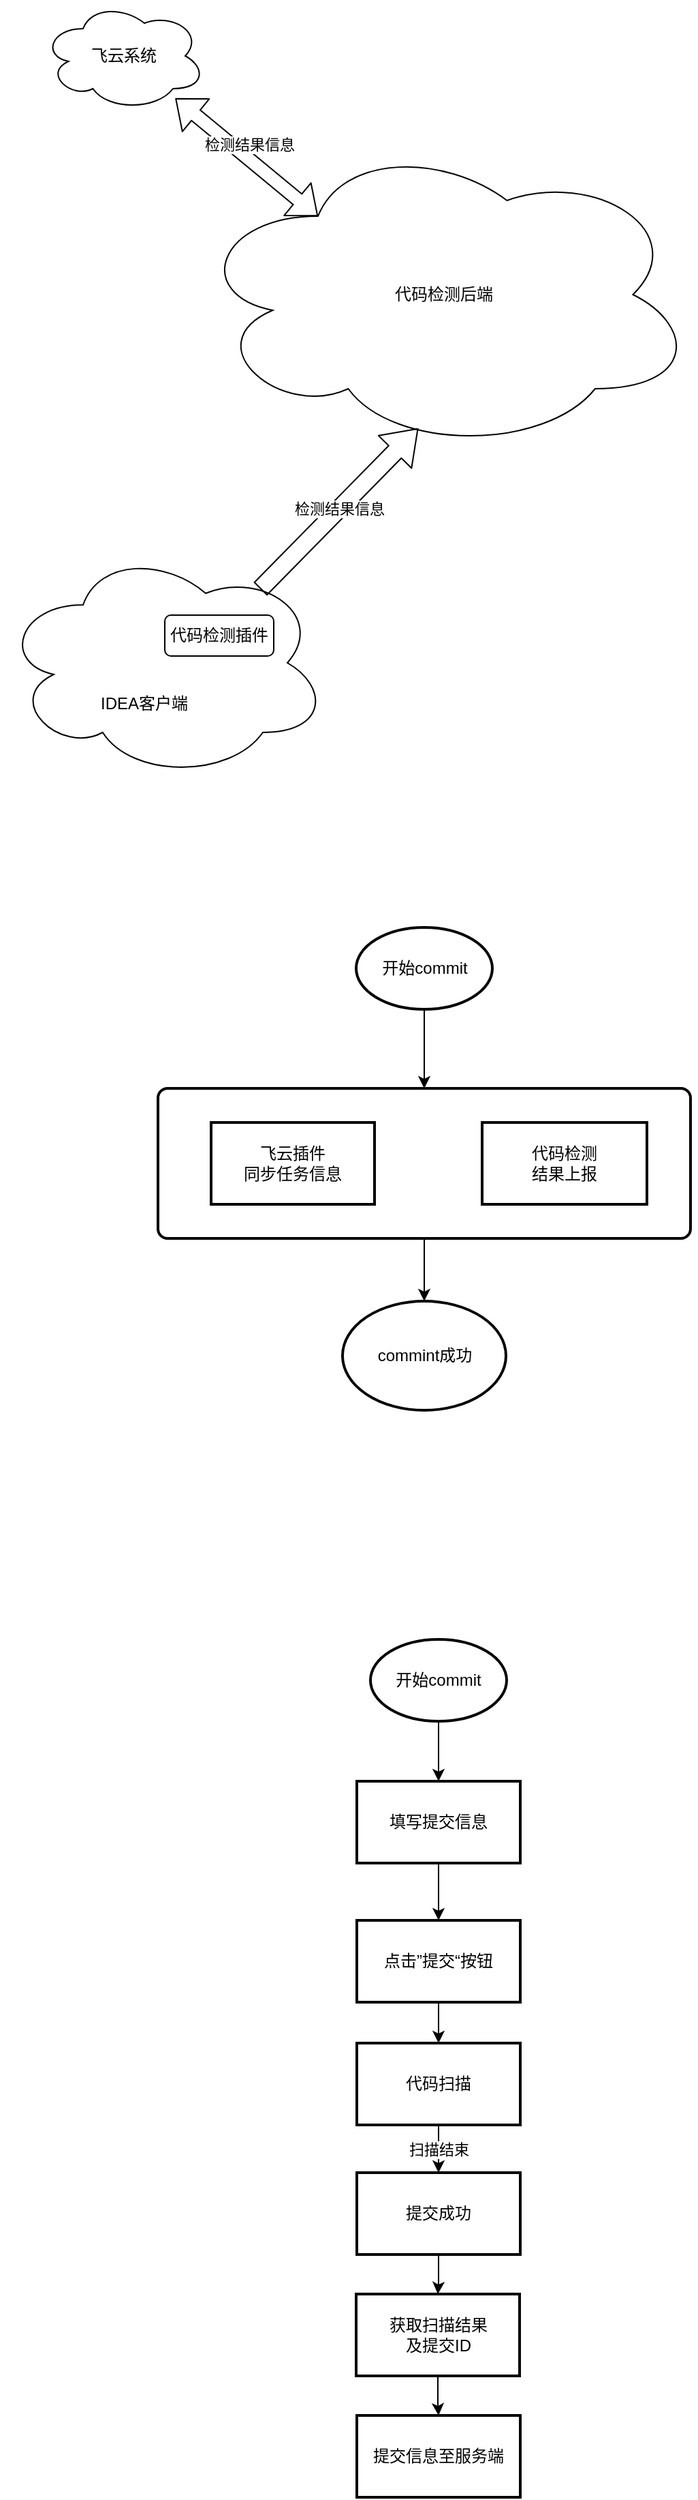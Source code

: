 <mxfile version="14.1.2" type="github">
  <diagram id="nSNWQb373YcmUC696S4G" name="第 1 页">
    <mxGraphModel dx="1422" dy="794" grid="0" gridSize="10" guides="1" tooltips="1" connect="1" arrows="1" fold="1" page="1" pageScale="1" pageWidth="827" pageHeight="1169" math="0" shadow="0">
      <root>
        <mxCell id="0" />
        <mxCell id="1" parent="0" />
        <mxCell id="kr2dUUyB6yCCj8srhbKk-18" value="" style="edgeStyle=orthogonalEdgeStyle;rounded=0;orthogonalLoop=1;jettySize=auto;html=1;" parent="1" source="kr2dUUyB6yCCj8srhbKk-16" target="kr2dUUyB6yCCj8srhbKk-14" edge="1">
          <mxGeometry relative="1" as="geometry" />
        </mxCell>
        <mxCell id="kr2dUUyB6yCCj8srhbKk-16" value="" style="rounded=1;whiteSpace=wrap;html=1;absoluteArcSize=1;arcSize=14;strokeWidth=2;" parent="1" vertex="1">
          <mxGeometry x="204" y="806" width="391" height="110" as="geometry" />
        </mxCell>
        <mxCell id="kr2dUUyB6yCCj8srhbKk-1" value="飞云系统" style="ellipse;shape=cloud;whiteSpace=wrap;html=1;" parent="1" vertex="1">
          <mxGeometry x="119" y="9" width="120" height="80" as="geometry" />
        </mxCell>
        <mxCell id="kr2dUUyB6yCCj8srhbKk-2" value="代码检测后端" style="ellipse;shape=cloud;whiteSpace=wrap;html=1;" parent="1" vertex="1">
          <mxGeometry x="229" y="109" width="370" height="230" as="geometry" />
        </mxCell>
        <mxCell id="kr2dUUyB6yCCj8srhbKk-3" value="" style="ellipse;shape=cloud;whiteSpace=wrap;html=1;" parent="1" vertex="1">
          <mxGeometry x="89" y="409" width="240" height="170" as="geometry" />
        </mxCell>
        <mxCell id="kr2dUUyB6yCCj8srhbKk-4" value="代码检测插件" style="rounded=1;whiteSpace=wrap;html=1;" parent="1" vertex="1">
          <mxGeometry x="209" y="459" width="80" height="30" as="geometry" />
        </mxCell>
        <mxCell id="kr2dUUyB6yCCj8srhbKk-5" value="" style="shape=flexArrow;endArrow=classic;startArrow=classic;html=1;exitX=0.25;exitY=0.25;exitDx=0;exitDy=0;exitPerimeter=0;" parent="1" source="kr2dUUyB6yCCj8srhbKk-2" target="kr2dUUyB6yCCj8srhbKk-1" edge="1">
          <mxGeometry width="50" height="50" relative="1" as="geometry">
            <mxPoint x="229" y="139" as="sourcePoint" />
            <mxPoint x="279" y="89" as="targetPoint" />
          </mxGeometry>
        </mxCell>
        <mxCell id="kr2dUUyB6yCCj8srhbKk-6" value="检测结果信息" style="edgeLabel;html=1;align=center;verticalAlign=middle;resizable=0;points=[];" parent="kr2dUUyB6yCCj8srhbKk-5" vertex="1" connectable="0">
          <mxGeometry x="0.086" y="-9" relative="1" as="geometry">
            <mxPoint y="1" as="offset" />
          </mxGeometry>
        </mxCell>
        <mxCell id="kr2dUUyB6yCCj8srhbKk-7" value="IDEA客户端" style="text;html=1;strokeColor=none;fillColor=none;align=center;verticalAlign=middle;whiteSpace=wrap;rounded=0;" parent="1" vertex="1">
          <mxGeometry x="149" y="509" width="90" height="30" as="geometry" />
        </mxCell>
        <mxCell id="kr2dUUyB6yCCj8srhbKk-8" value="检测结果信息" style="shape=flexArrow;endArrow=classic;html=1;exitX=0.792;exitY=0.182;exitDx=0;exitDy=0;exitPerimeter=0;width=13;endSize=7.62;entryX=0.449;entryY=0.926;entryDx=0;entryDy=0;entryPerimeter=0;" parent="1" source="kr2dUUyB6yCCj8srhbKk-3" target="kr2dUUyB6yCCj8srhbKk-2" edge="1">
          <mxGeometry width="50" height="50" relative="1" as="geometry">
            <mxPoint x="289" y="399" as="sourcePoint" />
            <mxPoint x="339" y="349" as="targetPoint" />
          </mxGeometry>
        </mxCell>
        <mxCell id="kr2dUUyB6yCCj8srhbKk-17" value="" style="edgeStyle=orthogonalEdgeStyle;rounded=0;orthogonalLoop=1;jettySize=auto;html=1;" parent="1" source="kr2dUUyB6yCCj8srhbKk-9" target="kr2dUUyB6yCCj8srhbKk-16" edge="1">
          <mxGeometry relative="1" as="geometry" />
        </mxCell>
        <mxCell id="kr2dUUyB6yCCj8srhbKk-9" value="开始commit" style="strokeWidth=2;html=1;shape=mxgraph.flowchart.start_1;whiteSpace=wrap;" parent="1" vertex="1">
          <mxGeometry x="349.5" y="688" width="100" height="60" as="geometry" />
        </mxCell>
        <mxCell id="kr2dUUyB6yCCj8srhbKk-10" value="飞云插件&lt;br&gt;同步任务信息" style="whiteSpace=wrap;html=1;strokeWidth=2;" parent="1" vertex="1">
          <mxGeometry x="243" y="831" width="120" height="60" as="geometry" />
        </mxCell>
        <mxCell id="kr2dUUyB6yCCj8srhbKk-12" value="代码检测&lt;br&gt;结果上报" style="whiteSpace=wrap;html=1;strokeWidth=2;" parent="1" vertex="1">
          <mxGeometry x="442" y="831" width="121" height="60" as="geometry" />
        </mxCell>
        <mxCell id="kr2dUUyB6yCCj8srhbKk-14" value="commint成功" style="ellipse;whiteSpace=wrap;html=1;strokeWidth=2;" parent="1" vertex="1">
          <mxGeometry x="339.5" y="962" width="120" height="80" as="geometry" />
        </mxCell>
        <mxCell id="b0j0Sr7tHf7GI-plVS5E-3" value="" style="edgeStyle=orthogonalEdgeStyle;rounded=0;orthogonalLoop=1;jettySize=auto;html=1;" edge="1" parent="1" source="b0j0Sr7tHf7GI-plVS5E-1" target="b0j0Sr7tHf7GI-plVS5E-2">
          <mxGeometry relative="1" as="geometry" />
        </mxCell>
        <mxCell id="b0j0Sr7tHf7GI-plVS5E-1" value="开始commit" style="strokeWidth=2;html=1;shape=mxgraph.flowchart.start_1;whiteSpace=wrap;" vertex="1" parent="1">
          <mxGeometry x="360" y="1210" width="100" height="60" as="geometry" />
        </mxCell>
        <mxCell id="b0j0Sr7tHf7GI-plVS5E-5" value="" style="edgeStyle=orthogonalEdgeStyle;rounded=0;orthogonalLoop=1;jettySize=auto;html=1;" edge="1" parent="1" source="b0j0Sr7tHf7GI-plVS5E-2" target="b0j0Sr7tHf7GI-plVS5E-4">
          <mxGeometry relative="1" as="geometry" />
        </mxCell>
        <mxCell id="b0j0Sr7tHf7GI-plVS5E-2" value="填写提交信息" style="whiteSpace=wrap;html=1;strokeWidth=2;" vertex="1" parent="1">
          <mxGeometry x="350" y="1314" width="120" height="60" as="geometry" />
        </mxCell>
        <mxCell id="b0j0Sr7tHf7GI-plVS5E-7" value="" style="edgeStyle=orthogonalEdgeStyle;rounded=0;orthogonalLoop=1;jettySize=auto;html=1;" edge="1" parent="1" source="b0j0Sr7tHf7GI-plVS5E-4" target="b0j0Sr7tHf7GI-plVS5E-6">
          <mxGeometry relative="1" as="geometry" />
        </mxCell>
        <mxCell id="b0j0Sr7tHf7GI-plVS5E-4" value="点击”提交“按钮" style="whiteSpace=wrap;html=1;strokeWidth=2;" vertex="1" parent="1">
          <mxGeometry x="350" y="1416" width="120" height="60" as="geometry" />
        </mxCell>
        <mxCell id="b0j0Sr7tHf7GI-plVS5E-9" value="扫描结束" style="edgeStyle=orthogonalEdgeStyle;rounded=0;orthogonalLoop=1;jettySize=auto;html=1;" edge="1" parent="1" source="b0j0Sr7tHf7GI-plVS5E-6" target="b0j0Sr7tHf7GI-plVS5E-8">
          <mxGeometry relative="1" as="geometry" />
        </mxCell>
        <mxCell id="b0j0Sr7tHf7GI-plVS5E-6" value="代码扫描" style="whiteSpace=wrap;html=1;strokeWidth=2;" vertex="1" parent="1">
          <mxGeometry x="350" y="1506" width="120" height="60" as="geometry" />
        </mxCell>
        <mxCell id="b0j0Sr7tHf7GI-plVS5E-11" value="" style="edgeStyle=orthogonalEdgeStyle;rounded=0;orthogonalLoop=1;jettySize=auto;html=1;" edge="1" parent="1" source="b0j0Sr7tHf7GI-plVS5E-8" target="b0j0Sr7tHf7GI-plVS5E-10">
          <mxGeometry relative="1" as="geometry" />
        </mxCell>
        <mxCell id="b0j0Sr7tHf7GI-plVS5E-8" value="提交成功" style="whiteSpace=wrap;html=1;strokeWidth=2;" vertex="1" parent="1">
          <mxGeometry x="350" y="1601" width="120" height="60" as="geometry" />
        </mxCell>
        <mxCell id="b0j0Sr7tHf7GI-plVS5E-13" value="" style="edgeStyle=orthogonalEdgeStyle;rounded=0;orthogonalLoop=1;jettySize=auto;html=1;" edge="1" parent="1" source="b0j0Sr7tHf7GI-plVS5E-10" target="b0j0Sr7tHf7GI-plVS5E-12">
          <mxGeometry relative="1" as="geometry" />
        </mxCell>
        <mxCell id="b0j0Sr7tHf7GI-plVS5E-10" value="获取扫描结果&lt;br&gt;及提交ID" style="whiteSpace=wrap;html=1;strokeWidth=2;" vertex="1" parent="1">
          <mxGeometry x="349.5" y="1690" width="120" height="60" as="geometry" />
        </mxCell>
        <mxCell id="b0j0Sr7tHf7GI-plVS5E-12" value="提交信息至服务端" style="whiteSpace=wrap;html=1;strokeWidth=2;" vertex="1" parent="1">
          <mxGeometry x="350" y="1779" width="120" height="60" as="geometry" />
        </mxCell>
      </root>
    </mxGraphModel>
  </diagram>
</mxfile>
